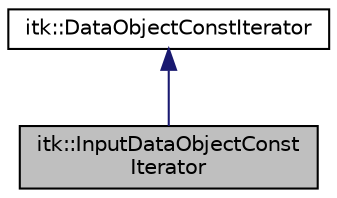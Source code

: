 digraph "itk::InputDataObjectConstIterator"
{
 // LATEX_PDF_SIZE
  edge [fontname="Helvetica",fontsize="10",labelfontname="Helvetica",labelfontsize="10"];
  node [fontname="Helvetica",fontsize="10",shape=record];
  Node1 [label="itk::InputDataObjectConst\lIterator",height=0.2,width=0.4,color="black", fillcolor="grey75", style="filled", fontcolor="black",tooltip="A forward iterator over inputs of a ProcessObject."];
  Node2 -> Node1 [dir="back",color="midnightblue",fontsize="10",style="solid",fontname="Helvetica"];
  Node2 [label="itk::DataObjectConstIterator",height=0.2,width=0.4,color="black", fillcolor="white", style="filled",URL="$classitk_1_1DataObjectConstIterator.html",tooltip="A forward iterator over the DataObject of a ProcessObject."];
}
